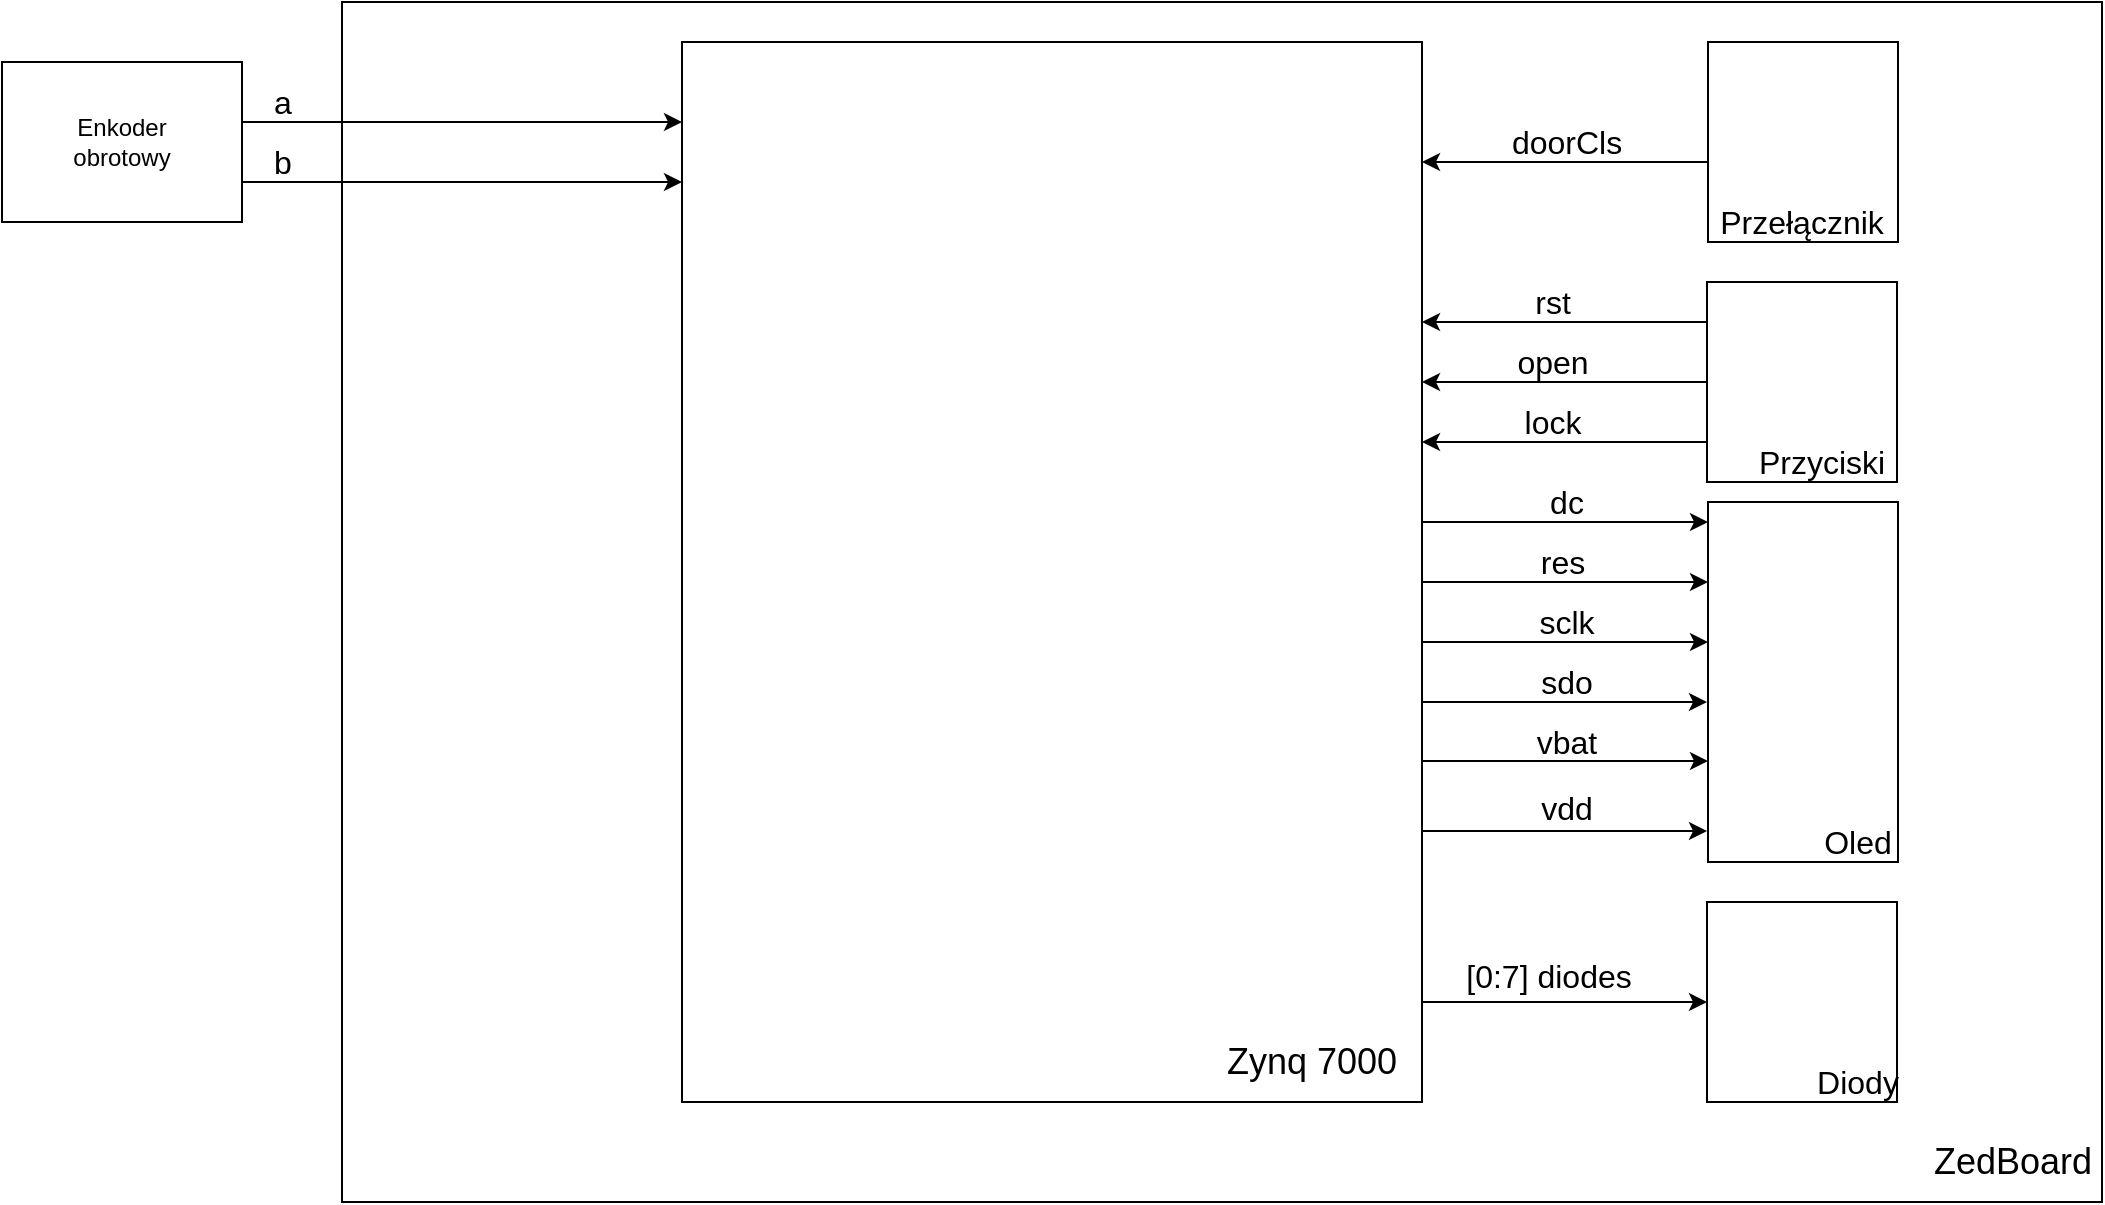 <mxfile version="12.3.7" type="device" pages="1"><diagram id="okzA5ZQwOkMBCBiWbp8D" name="Page-1"><mxGraphModel dx="526" dy="991" grid="1" gridSize="10" guides="1" tooltips="1" connect="1" arrows="1" fold="1" page="1" pageScale="1" pageWidth="1169" pageHeight="827" math="0" shadow="0"><root><mxCell id="0"/><mxCell id="1" parent="0"/><mxCell id="ADACKYBfAX8NlQ16vJwC-1" value="" style="rounded=0;whiteSpace=wrap;html=1;" parent="1" vertex="1"><mxGeometry x="190" y="10" width="880" height="600" as="geometry"/></mxCell><mxCell id="ADACKYBfAX8NlQ16vJwC-32" style="edgeStyle=orthogonalEdgeStyle;rounded=0;orthogonalLoop=1;jettySize=auto;html=1;" parent="1" source="ADACKYBfAX8NlQ16vJwC-13" target="ADACKYBfAX8NlQ16vJwC-3" edge="1"><mxGeometry relative="1" as="geometry"><Array as="points"><mxPoint x="820" y="90"/><mxPoint x="820" y="90"/></Array></mxGeometry></mxCell><mxCell id="ADACKYBfAX8NlQ16vJwC-13" value="" style="rounded=0;whiteSpace=wrap;html=1;" parent="1" vertex="1"><mxGeometry x="873" y="30" width="95" height="100" as="geometry"/></mxCell><mxCell id="ADACKYBfAX8NlQ16vJwC-30" style="edgeStyle=orthogonalEdgeStyle;rounded=0;orthogonalLoop=1;jettySize=auto;html=1;" parent="1" edge="1"><mxGeometry relative="1" as="geometry"><mxPoint x="730" y="330" as="sourcePoint"/><mxPoint x="873" y="330" as="targetPoint"/><Array as="points"><mxPoint x="800" y="330"/><mxPoint x="800" y="330"/></Array></mxGeometry></mxCell><mxCell id="ADACKYBfAX8NlQ16vJwC-31" style="edgeStyle=orthogonalEdgeStyle;rounded=0;orthogonalLoop=1;jettySize=auto;html=1;" parent="1" source="ADACKYBfAX8NlQ16vJwC-3" target="ADACKYBfAX8NlQ16vJwC-7" edge="1"><mxGeometry relative="1" as="geometry"><Array as="points"><mxPoint x="810" y="510"/><mxPoint x="810" y="510"/></Array></mxGeometry></mxCell><mxCell id="ADACKYBfAX8NlQ16vJwC-39" style="edgeStyle=orthogonalEdgeStyle;rounded=0;orthogonalLoop=1;jettySize=auto;html=1;" parent="1" edge="1"><mxGeometry relative="1" as="geometry"><mxPoint x="730" y="300" as="sourcePoint"/><mxPoint x="873" y="300" as="targetPoint"/><Array as="points"><mxPoint x="800" y="300"/><mxPoint x="800" y="300"/></Array></mxGeometry></mxCell><mxCell id="ADACKYBfAX8NlQ16vJwC-3" value="" style="rounded=0;whiteSpace=wrap;html=1;" parent="1" vertex="1"><mxGeometry x="360" y="30" width="370" height="530" as="geometry"/></mxCell><mxCell id="ADACKYBfAX8NlQ16vJwC-7" value="" style="rounded=0;whiteSpace=wrap;html=1;" parent="1" vertex="1"><mxGeometry x="872.5" y="460" width="95" height="100" as="geometry"/></mxCell><mxCell id="ADACKYBfAX8NlQ16vJwC-8" value="&lt;font style=&quot;font-size: 16px&quot;&gt;Diody&lt;/font&gt;" style="text;html=1;strokeColor=none;fillColor=none;align=center;verticalAlign=middle;whiteSpace=wrap;rounded=0;" parent="1" vertex="1"><mxGeometry x="927.5" y="540" width="40" height="20" as="geometry"/></mxCell><mxCell id="ADACKYBfAX8NlQ16vJwC-11" value="" style="rounded=0;whiteSpace=wrap;html=1;" parent="1" vertex="1"><mxGeometry x="873" y="260" width="95" height="180" as="geometry"/></mxCell><mxCell id="ADACKYBfAX8NlQ16vJwC-25" style="edgeStyle=orthogonalEdgeStyle;rounded=0;orthogonalLoop=1;jettySize=auto;html=1;" parent="1" source="ADACKYBfAX8NlQ16vJwC-12" edge="1"><mxGeometry relative="1" as="geometry"><mxPoint x="730" y="230" as="targetPoint"/><Array as="points"><mxPoint x="800" y="230"/><mxPoint x="800" y="230"/></Array></mxGeometry></mxCell><mxCell id="ADACKYBfAX8NlQ16vJwC-26" style="edgeStyle=orthogonalEdgeStyle;rounded=0;orthogonalLoop=1;jettySize=auto;html=1;" parent="1" source="ADACKYBfAX8NlQ16vJwC-12" edge="1"><mxGeometry relative="1" as="geometry"><mxPoint x="730" y="170" as="targetPoint"/><Array as="points"><mxPoint x="800" y="170"/><mxPoint x="800" y="170"/></Array></mxGeometry></mxCell><mxCell id="ADACKYBfAX8NlQ16vJwC-59" style="edgeStyle=orthogonalEdgeStyle;rounded=0;orthogonalLoop=1;jettySize=auto;html=1;" parent="1" source="ADACKYBfAX8NlQ16vJwC-12" target="ADACKYBfAX8NlQ16vJwC-3" edge="1"><mxGeometry relative="1" as="geometry"><Array as="points"><mxPoint x="760" y="200"/><mxPoint x="760" y="200"/></Array></mxGeometry></mxCell><mxCell id="ADACKYBfAX8NlQ16vJwC-12" value="" style="rounded=0;whiteSpace=wrap;html=1;" parent="1" vertex="1"><mxGeometry x="872.5" y="150" width="95" height="100" as="geometry"/></mxCell><mxCell id="ADACKYBfAX8NlQ16vJwC-6" value="&lt;div style=&quot;font-size: 16px&quot;&gt;Oled&lt;/div&gt;" style="text;html=1;strokeColor=none;fillColor=none;align=center;verticalAlign=middle;whiteSpace=wrap;rounded=0;" parent="1" vertex="1"><mxGeometry x="927.5" y="420" width="40" height="20" as="geometry"/></mxCell><mxCell id="ADACKYBfAX8NlQ16vJwC-14" value="&lt;div style=&quot;font-size: 16px&quot;&gt;Przyciski&lt;/div&gt;" style="text;html=1;strokeColor=none;fillColor=none;align=center;verticalAlign=middle;whiteSpace=wrap;rounded=0;" parent="1" vertex="1"><mxGeometry x="910" y="230" width="40" height="20" as="geometry"/></mxCell><mxCell id="ADACKYBfAX8NlQ16vJwC-15" value="&lt;font style=&quot;font-size: 16px&quot;&gt;Przełącznik&lt;/font&gt;" style="text;html=1;strokeColor=none;fillColor=none;align=center;verticalAlign=middle;whiteSpace=wrap;rounded=0;" parent="1" vertex="1"><mxGeometry x="900" y="110" width="40" height="20" as="geometry"/></mxCell><mxCell id="ADACKYBfAX8NlQ16vJwC-18" style="edgeStyle=orthogonalEdgeStyle;rounded=0;orthogonalLoop=1;jettySize=auto;html=1;" parent="1" source="ADACKYBfAX8NlQ16vJwC-16" target="ADACKYBfAX8NlQ16vJwC-3" edge="1"><mxGeometry relative="1" as="geometry"><Array as="points"><mxPoint x="250" y="70"/><mxPoint x="250" y="70"/></Array></mxGeometry></mxCell><mxCell id="ADACKYBfAX8NlQ16vJwC-21" style="edgeStyle=orthogonalEdgeStyle;rounded=0;orthogonalLoop=1;jettySize=auto;html=1;" parent="1" source="ADACKYBfAX8NlQ16vJwC-16" target="ADACKYBfAX8NlQ16vJwC-3" edge="1"><mxGeometry relative="1" as="geometry"><Array as="points"><mxPoint x="250" y="100"/><mxPoint x="250" y="100"/></Array></mxGeometry></mxCell><mxCell id="ADACKYBfAX8NlQ16vJwC-16" value="&lt;div&gt;Enkoder&lt;/div&gt;&lt;div&gt;obrotowy&lt;br&gt;&lt;/div&gt;" style="rounded=0;whiteSpace=wrap;html=1;" parent="1" vertex="1"><mxGeometry x="20" y="40" width="120" height="80" as="geometry"/></mxCell><mxCell id="ADACKYBfAX8NlQ16vJwC-20" value="&lt;font style=&quot;font-size: 16px&quot;&gt;a&lt;/font&gt;" style="text;html=1;align=center;verticalAlign=middle;resizable=0;points=[];;autosize=1;" parent="1" vertex="1"><mxGeometry x="150" y="50" width="20" height="20" as="geometry"/></mxCell><mxCell id="ADACKYBfAX8NlQ16vJwC-22" value="&lt;font style=&quot;font-size: 16px&quot;&gt;b&lt;/font&gt;" style="text;html=1;align=center;verticalAlign=middle;resizable=0;points=[];;autosize=1;" parent="1" vertex="1"><mxGeometry x="150" y="80" width="20" height="20" as="geometry"/></mxCell><mxCell id="ADACKYBfAX8NlQ16vJwC-33" value="&lt;font style=&quot;font-size: 16px&quot;&gt;rst&lt;/font&gt;" style="text;html=1;align=center;verticalAlign=middle;resizable=0;points=[];;autosize=1;" parent="1" vertex="1"><mxGeometry x="780" y="150" width="30" height="20" as="geometry"/></mxCell><mxCell id="ADACKYBfAX8NlQ16vJwC-34" value="&lt;font style=&quot;font-size: 16px&quot;&gt;doorCls&lt;/font&gt;" style="text;html=1;align=center;verticalAlign=middle;resizable=0;points=[];;autosize=1;" parent="1" vertex="1"><mxGeometry x="766.5" y="70" width="70" height="20" as="geometry"/></mxCell><mxCell id="ADACKYBfAX8NlQ16vJwC-35" value="&lt;font style=&quot;font-size: 16px&quot;&gt;open&lt;/font&gt;" style="text;html=1;align=center;verticalAlign=middle;resizable=0;points=[];;autosize=1;" parent="1" vertex="1"><mxGeometry x="770" y="180" width="50" height="20" as="geometry"/></mxCell><mxCell id="ADACKYBfAX8NlQ16vJwC-38" value="&lt;font style=&quot;font-size: 16px&quot;&gt;lock&lt;/font&gt;" style="text;html=1;align=center;verticalAlign=middle;resizable=0;points=[];;autosize=1;" parent="1" vertex="1"><mxGeometry x="775" y="210" width="40" height="20" as="geometry"/></mxCell><mxCell id="ADACKYBfAX8NlQ16vJwC-40" style="edgeStyle=orthogonalEdgeStyle;rounded=0;orthogonalLoop=1;jettySize=auto;html=1;" parent="1" edge="1"><mxGeometry relative="1" as="geometry"><mxPoint x="729.5" y="360" as="sourcePoint"/><mxPoint x="872.5" y="360" as="targetPoint"/><Array as="points"><mxPoint x="799.5" y="360"/><mxPoint x="799.5" y="360"/></Array></mxGeometry></mxCell><mxCell id="ADACKYBfAX8NlQ16vJwC-41" style="edgeStyle=orthogonalEdgeStyle;rounded=0;orthogonalLoop=1;jettySize=auto;html=1;" parent="1" edge="1"><mxGeometry relative="1" as="geometry"><mxPoint x="730" y="389.5" as="sourcePoint"/><mxPoint x="873" y="389.5" as="targetPoint"/><Array as="points"><mxPoint x="800" y="389.5"/><mxPoint x="800" y="389.5"/></Array></mxGeometry></mxCell><mxCell id="ADACKYBfAX8NlQ16vJwC-42" style="edgeStyle=orthogonalEdgeStyle;rounded=0;orthogonalLoop=1;jettySize=auto;html=1;" parent="1" edge="1"><mxGeometry relative="1" as="geometry"><mxPoint x="729.5" y="424.5" as="sourcePoint"/><mxPoint x="872.5" y="424.5" as="targetPoint"/><Array as="points"><mxPoint x="799.5" y="424.5"/><mxPoint x="799.5" y="424.5"/></Array></mxGeometry></mxCell><mxCell id="ADACKYBfAX8NlQ16vJwC-43" style="edgeStyle=orthogonalEdgeStyle;rounded=0;orthogonalLoop=1;jettySize=auto;html=1;" parent="1" edge="1"><mxGeometry relative="1" as="geometry"><mxPoint x="730" y="270" as="sourcePoint"/><mxPoint x="873" y="270" as="targetPoint"/><Array as="points"><mxPoint x="800" y="270"/><mxPoint x="800" y="270"/></Array></mxGeometry></mxCell><mxCell id="ADACKYBfAX8NlQ16vJwC-48" value="&lt;font style=&quot;font-size: 16px&quot;&gt;dc&lt;/font&gt;" style="text;html=1;align=center;verticalAlign=middle;resizable=0;points=[];;autosize=1;" parent="1" vertex="1"><mxGeometry x="786.5" y="250" width="30" height="20" as="geometry"/></mxCell><mxCell id="ADACKYBfAX8NlQ16vJwC-49" value="&lt;font style=&quot;font-size: 16px&quot;&gt;res&lt;/font&gt;" style="text;html=1;align=center;verticalAlign=middle;resizable=0;points=[];;autosize=1;" parent="1" vertex="1"><mxGeometry x="780" y="280" width="40" height="20" as="geometry"/></mxCell><mxCell id="ADACKYBfAX8NlQ16vJwC-50" value="&lt;font style=&quot;font-size: 16px&quot;&gt;sclk&lt;/font&gt;" style="text;html=1;align=center;verticalAlign=middle;resizable=0;points=[];;autosize=1;direction=west;" parent="1" vertex="1"><mxGeometry x="781.5" y="310" width="40" height="20" as="geometry"/></mxCell><mxCell id="ADACKYBfAX8NlQ16vJwC-51" value="&lt;font style=&quot;font-size: 16px&quot;&gt;sdo&lt;/font&gt;" style="text;html=1;align=center;verticalAlign=middle;resizable=0;points=[];;autosize=1;" parent="1" vertex="1"><mxGeometry x="781.5" y="340" width="40" height="20" as="geometry"/></mxCell><mxCell id="ADACKYBfAX8NlQ16vJwC-52" value="&lt;font style=&quot;font-size: 16px&quot;&gt;vbat&lt;/font&gt;" style="text;html=1;align=center;verticalAlign=middle;resizable=0;points=[];;autosize=1;" parent="1" vertex="1"><mxGeometry x="776.5" y="370" width="50" height="20" as="geometry"/></mxCell><mxCell id="ADACKYBfAX8NlQ16vJwC-53" value="&lt;font style=&quot;font-size: 16px&quot;&gt;vdd&lt;/font&gt;" style="text;html=1;align=center;verticalAlign=middle;resizable=0;points=[];;autosize=1;" parent="1" vertex="1"><mxGeometry x="781.5" y="403" width="40" height="20" as="geometry"/></mxCell><mxCell id="ADACKYBfAX8NlQ16vJwC-56" style="edgeStyle=orthogonalEdgeStyle;rounded=0;orthogonalLoop=1;jettySize=auto;html=1;exitX=0.5;exitY=1;exitDx=0;exitDy=0;" parent="1" edge="1"><mxGeometry relative="1" as="geometry"><mxPoint x="700" y="560" as="sourcePoint"/><mxPoint x="700" y="560" as="targetPoint"/></mxGeometry></mxCell><mxCell id="ADACKYBfAX8NlQ16vJwC-57" value="&lt;font style=&quot;font-size: 16px&quot;&gt;&lt;font style=&quot;font-size: 16px&quot;&gt;[0:7] &lt;/font&gt;diodes&lt;/font&gt;" style="text;html=1;align=center;verticalAlign=middle;resizable=0;points=[];;autosize=1;" parent="1" vertex="1"><mxGeometry x="743" y="487" width="100" height="20" as="geometry"/></mxCell><mxCell id="ADACKYBfAX8NlQ16vJwC-2" value="&lt;font style=&quot;font-size: 18px&quot;&gt;Zynq 7000&lt;/font&gt;" style="text;html=1;strokeColor=none;fillColor=none;align=center;verticalAlign=middle;whiteSpace=wrap;rounded=0;" parent="1" vertex="1"><mxGeometry x="620" y="530" width="110" height="20" as="geometry"/></mxCell><mxCell id="9-0gZTakKS0QHIrSLSlR-1" value="&lt;font style=&quot;font-size: 18px&quot;&gt;ZedBoard&lt;/font&gt;" style="text;html=1;align=center;verticalAlign=middle;resizable=0;points=[];;autosize=1;" vertex="1" parent="1"><mxGeometry x="980" y="580" width="90" height="20" as="geometry"/></mxCell></root></mxGraphModel></diagram></mxfile>